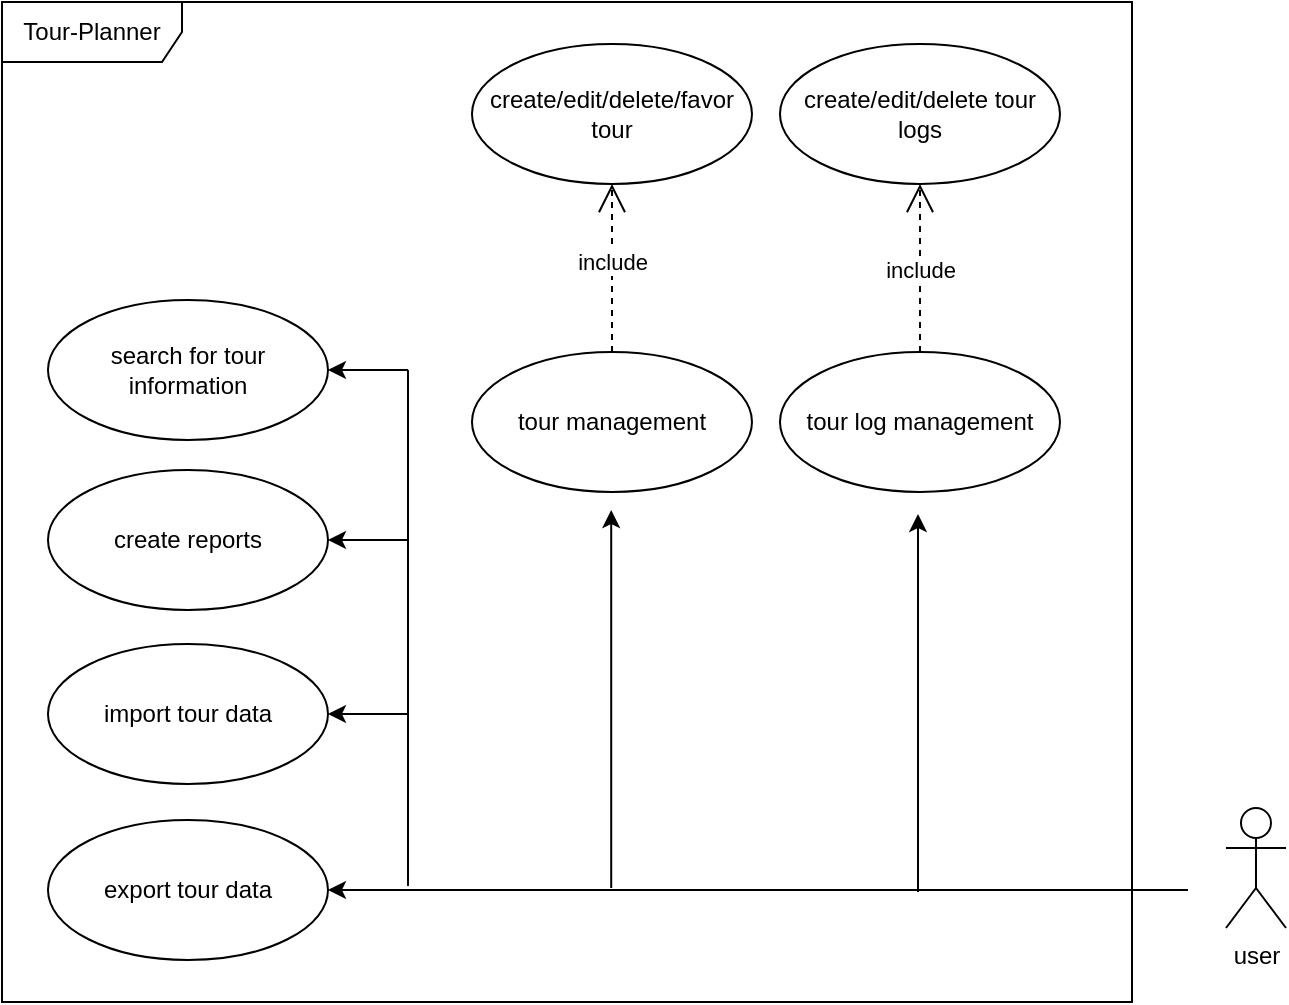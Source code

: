 <mxfile version="18.1.3" type="device"><diagram id="Jqnu0uMmZXWCK1yIITn6" name="Page-1"><mxGraphModel dx="1025" dy="1543" grid="0" gridSize="10" guides="1" tooltips="1" connect="1" arrows="1" fold="1" page="0" pageScale="1" pageWidth="827" pageHeight="1169" math="0" shadow="0"><root><mxCell id="0"/><mxCell id="1" parent="0"/><mxCell id="aSyJDVioIQ4UePbRLd_j-1" value="Tour-Planner" style="shape=umlFrame;whiteSpace=wrap;html=1;width=90;height=30;" vertex="1" parent="1"><mxGeometry x="157" y="216" width="565" height="500" as="geometry"/></mxCell><mxCell id="aSyJDVioIQ4UePbRLd_j-3" value="&lt;div&gt;user&lt;/div&gt;" style="shape=umlActor;verticalLabelPosition=bottom;labelBackgroundColor=#ffffff;verticalAlign=top;html=1;" vertex="1" parent="1"><mxGeometry x="768.997" y="618.998" width="30" height="60" as="geometry"/></mxCell><mxCell id="aSyJDVioIQ4UePbRLd_j-5" value="tour log management" style="ellipse;whiteSpace=wrap;html=1;" vertex="1" parent="1"><mxGeometry x="545.997" y="390.998" width="140" height="70" as="geometry"/></mxCell><mxCell id="aSyJDVioIQ4UePbRLd_j-6" value="tour management" style="ellipse;whiteSpace=wrap;html=1;" vertex="1" parent="1"><mxGeometry x="391.997" y="390.998" width="140" height="70" as="geometry"/></mxCell><mxCell id="aSyJDVioIQ4UePbRLd_j-7" value="import tour data" style="ellipse;whiteSpace=wrap;html=1;" vertex="1" parent="1"><mxGeometry x="179.997" y="536.998" width="140" height="70" as="geometry"/></mxCell><mxCell id="aSyJDVioIQ4UePbRLd_j-8" value="create/edit/delete tour logs" style="ellipse;whiteSpace=wrap;html=1;" vertex="1" parent="1"><mxGeometry x="545.997" y="236.998" width="140" height="70" as="geometry"/></mxCell><mxCell id="aSyJDVioIQ4UePbRLd_j-9" value="create reports" style="ellipse;whiteSpace=wrap;html=1;" vertex="1" parent="1"><mxGeometry x="179.997" y="449.998" width="140" height="70" as="geometry"/></mxCell><mxCell id="aSyJDVioIQ4UePbRLd_j-10" value="create/edit/delete/favor tour" style="ellipse;whiteSpace=wrap;html=1;" vertex="1" parent="1"><mxGeometry x="391.997" y="236.998" width="140" height="70" as="geometry"/></mxCell><mxCell id="aSyJDVioIQ4UePbRLd_j-12" value="search for tour information" style="ellipse;whiteSpace=wrap;html=1;" vertex="1" parent="1"><mxGeometry x="179.997" y="364.998" width="140" height="70" as="geometry"/></mxCell><mxCell id="aSyJDVioIQ4UePbRLd_j-13" value="" style="endArrow=classic;html=1;rounded=0;" edge="1" parent="1"><mxGeometry width="50" height="50" relative="1" as="geometry"><mxPoint x="615" y="661" as="sourcePoint"/><mxPoint x="615" y="472" as="targetPoint"/></mxGeometry></mxCell><mxCell id="aSyJDVioIQ4UePbRLd_j-14" value="" style="endArrow=classic;html=1;rounded=0;entryX=1;entryY=0.5;entryDx=0;entryDy=0;" edge="1" parent="1" target="aSyJDVioIQ4UePbRLd_j-22"><mxGeometry width="50" height="50" relative="1" as="geometry"><mxPoint x="530" y="660" as="sourcePoint"/><mxPoint x="330" y="660" as="targetPoint"/></mxGeometry></mxCell><mxCell id="aSyJDVioIQ4UePbRLd_j-15" value="include" style="endArrow=open;endSize=12;dashed=1;html=1;exitX=0.5;exitY=0;exitDx=0;exitDy=0;entryX=0.5;entryY=1;entryDx=0;entryDy=0;" edge="1" parent="1" source="aSyJDVioIQ4UePbRLd_j-6" target="aSyJDVioIQ4UePbRLd_j-10"><mxGeometry x="0.073" width="160" relative="1" as="geometry"><mxPoint x="465" y="383" as="sourcePoint"/><mxPoint x="465" y="321" as="targetPoint"/><mxPoint as="offset"/></mxGeometry></mxCell><mxCell id="aSyJDVioIQ4UePbRLd_j-16" value="include" style="endArrow=open;endSize=12;dashed=1;html=1;exitX=0.5;exitY=0;exitDx=0;exitDy=0;entryX=0.5;entryY=1;entryDx=0;entryDy=0;" edge="1" parent="1" source="aSyJDVioIQ4UePbRLd_j-5" target="aSyJDVioIQ4UePbRLd_j-8"><mxGeometry x="-0.04" width="160" relative="1" as="geometry"><mxPoint x="615.76" y="382" as="sourcePoint"/><mxPoint x="616.23" y="320" as="targetPoint"/><mxPoint as="offset"/></mxGeometry></mxCell><mxCell id="aSyJDVioIQ4UePbRLd_j-20" value="" style="endArrow=none;html=1;rounded=0;" edge="1" parent="1"><mxGeometry width="50" height="50" relative="1" as="geometry"><mxPoint x="524" y="660" as="sourcePoint"/><mxPoint x="750" y="660" as="targetPoint"/></mxGeometry></mxCell><mxCell id="aSyJDVioIQ4UePbRLd_j-22" value="export tour data" style="ellipse;whiteSpace=wrap;html=1;" vertex="1" parent="1"><mxGeometry x="179.997" y="624.998" width="140" height="70" as="geometry"/></mxCell><mxCell id="aSyJDVioIQ4UePbRLd_j-24" value="" style="endArrow=classic;html=1;rounded=0;entryX=1;entryY=0.5;entryDx=0;entryDy=0;" edge="1" parent="1" target="aSyJDVioIQ4UePbRLd_j-7"><mxGeometry width="50" height="50" relative="1" as="geometry"><mxPoint x="360" y="572" as="sourcePoint"/><mxPoint x="328" y="571.74" as="targetPoint"/></mxGeometry></mxCell><mxCell id="aSyJDVioIQ4UePbRLd_j-25" value="" style="endArrow=classic;html=1;rounded=0;" edge="1" parent="1"><mxGeometry width="50" height="50" relative="1" as="geometry"><mxPoint x="461.6" y="659" as="sourcePoint"/><mxPoint x="461.6" y="470" as="targetPoint"/></mxGeometry></mxCell><mxCell id="aSyJDVioIQ4UePbRLd_j-26" value="" style="endArrow=none;html=1;rounded=0;" edge="1" parent="1"><mxGeometry width="50" height="50" relative="1" as="geometry"><mxPoint x="360" y="658" as="sourcePoint"/><mxPoint x="360" y="400" as="targetPoint"/></mxGeometry></mxCell><mxCell id="aSyJDVioIQ4UePbRLd_j-29" value="" style="endArrow=classic;html=1;rounded=0;entryX=1;entryY=0.5;entryDx=0;entryDy=0;" edge="1" parent="1" target="aSyJDVioIQ4UePbRLd_j-9"><mxGeometry width="50" height="50" relative="1" as="geometry"><mxPoint x="360" y="485" as="sourcePoint"/><mxPoint x="323.997" y="484.898" as="targetPoint"/></mxGeometry></mxCell><mxCell id="aSyJDVioIQ4UePbRLd_j-30" value="" style="endArrow=classic;html=1;rounded=0;entryX=1;entryY=0.5;entryDx=0;entryDy=0;" edge="1" parent="1" target="aSyJDVioIQ4UePbRLd_j-12"><mxGeometry width="50" height="50" relative="1" as="geometry"><mxPoint x="360" y="400" as="sourcePoint"/><mxPoint x="323.997" y="399.938" as="targetPoint"/></mxGeometry></mxCell></root></mxGraphModel></diagram></mxfile>